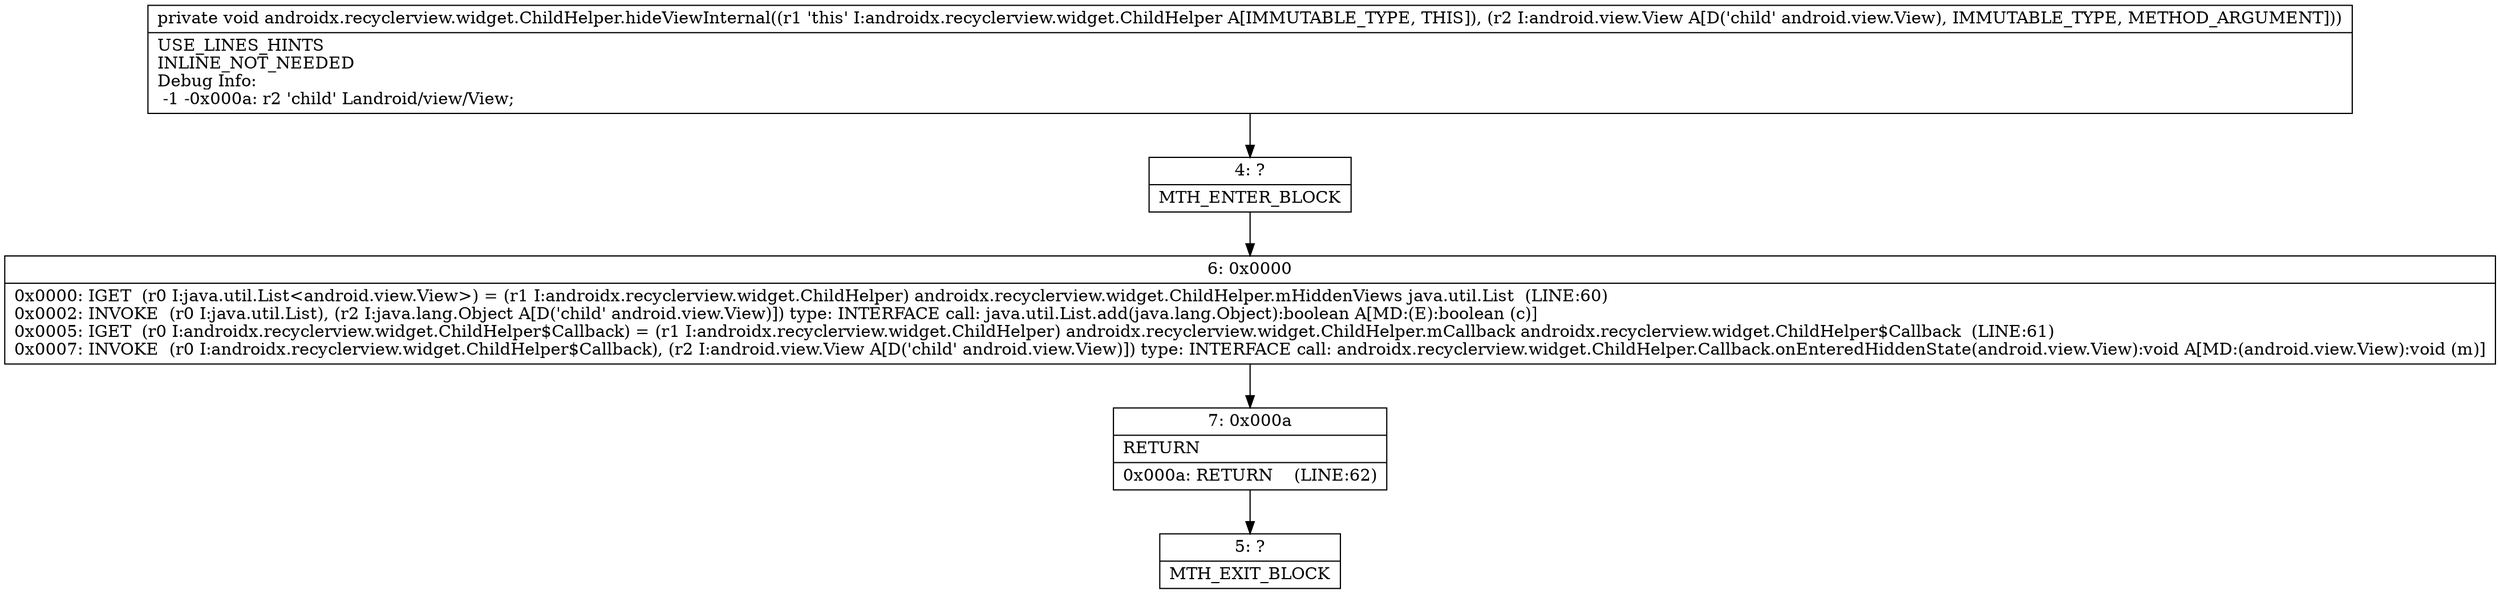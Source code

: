 digraph "CFG forandroidx.recyclerview.widget.ChildHelper.hideViewInternal(Landroid\/view\/View;)V" {
Node_4 [shape=record,label="{4\:\ ?|MTH_ENTER_BLOCK\l}"];
Node_6 [shape=record,label="{6\:\ 0x0000|0x0000: IGET  (r0 I:java.util.List\<android.view.View\>) = (r1 I:androidx.recyclerview.widget.ChildHelper) androidx.recyclerview.widget.ChildHelper.mHiddenViews java.util.List  (LINE:60)\l0x0002: INVOKE  (r0 I:java.util.List), (r2 I:java.lang.Object A[D('child' android.view.View)]) type: INTERFACE call: java.util.List.add(java.lang.Object):boolean A[MD:(E):boolean (c)]\l0x0005: IGET  (r0 I:androidx.recyclerview.widget.ChildHelper$Callback) = (r1 I:androidx.recyclerview.widget.ChildHelper) androidx.recyclerview.widget.ChildHelper.mCallback androidx.recyclerview.widget.ChildHelper$Callback  (LINE:61)\l0x0007: INVOKE  (r0 I:androidx.recyclerview.widget.ChildHelper$Callback), (r2 I:android.view.View A[D('child' android.view.View)]) type: INTERFACE call: androidx.recyclerview.widget.ChildHelper.Callback.onEnteredHiddenState(android.view.View):void A[MD:(android.view.View):void (m)]\l}"];
Node_7 [shape=record,label="{7\:\ 0x000a|RETURN\l|0x000a: RETURN    (LINE:62)\l}"];
Node_5 [shape=record,label="{5\:\ ?|MTH_EXIT_BLOCK\l}"];
MethodNode[shape=record,label="{private void androidx.recyclerview.widget.ChildHelper.hideViewInternal((r1 'this' I:androidx.recyclerview.widget.ChildHelper A[IMMUTABLE_TYPE, THIS]), (r2 I:android.view.View A[D('child' android.view.View), IMMUTABLE_TYPE, METHOD_ARGUMENT]))  | USE_LINES_HINTS\lINLINE_NOT_NEEDED\lDebug Info:\l  \-1 \-0x000a: r2 'child' Landroid\/view\/View;\l}"];
MethodNode -> Node_4;Node_4 -> Node_6;
Node_6 -> Node_7;
Node_7 -> Node_5;
}

